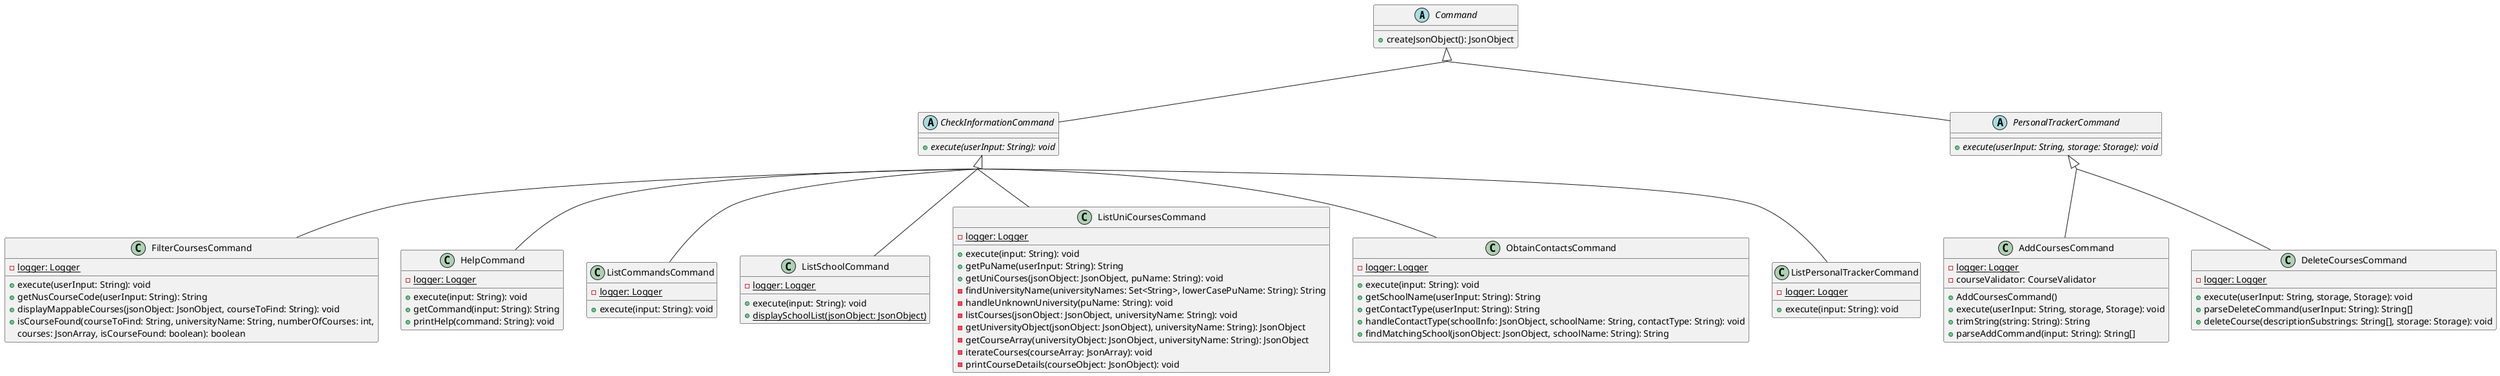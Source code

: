 @startuml
skinparam groupInheritance 2
abstract class Command {
    +createJsonObject(): JsonObject
}

abstract class CheckInformationCommand extends Command {
    +execute(userInput: String): void {abstract}
}

class FilterCoursesCommand extends CheckInformationCommand {
    -logger: Logger {static}
    +execute(userInput: String): void
    +getNusCourseCode(userInput: String): String
    +displayMappableCourses(jsonObject: JsonObject, courseToFind: String): void
    +isCourseFound(courseToFind: String, universityName: String, numberOfCourses: int,
         courses: JsonArray, isCourseFound: boolean): boolean
}

class HelpCommand extends CheckInformationCommand {
    -logger: Logger {static}
    +execute(input: String): void
    +getCommand(input: String): String
    +printHelp(command: String): void
}

class ListCommandsCommand extends CheckInformationCommand {
    -logger: Logger {static}
    +execute(input: String): void
}

class ListSchoolCommand extends CheckInformationCommand {
    -logger: Logger {static}
    +execute(input: String): void
    +displaySchoolList(jsonObject: JsonObject) {static}
}

class ListUniCoursesCommand extends CheckInformationCommand {
    -logger: Logger {static}
    +execute(input: String): void
    +getPuName(userInput: String): String
    +getUniCourses(jsonObject: JsonObject, puName: String): void
    -findUniversityName(universityNames: Set<String>, lowerCasePuName: String): String
    -handleUnknownUniversity(puName: String): void
    -listCourses(jsonObject: JsonObject, universityName: String): void
    -getUniversityObject(jsonObject: JsonObject), universityName: String): JsonObject
    -getCourseArray(universityObject: JsonObject, universityName: String): JsonObject
    -iterateCourses(courseArray: JsonArray): void
    -printCourseDetails(courseObject: JsonObject): void
}

class ObtainContactsCommand extends CheckInformationCommand {
    -logger: Logger {static}
    +execute(input: String): void
    +getSchoolName(userInput: String): String
    +getContactType(userInput: String): String
    +handleContactType(schoolInfo: JsonObject, schoolName: String, contactType: String): void
    +findMatchingSchool(jsonObject: JsonObject, schoolName: String): String
}

abstract class PersonalTrackerCommand extends Command {
    +execute(userInput: String, storage: Storage): void {abstract}
}

class AddCoursesCommand extends PersonalTrackerCommand {
    -logger: Logger {static}
    -courseValidator: CourseValidator
    +AddCoursesCommand()
    +execute(userInput: String, storage, Storage): void
    +trimString(string: String): String
    +parseAddCommand(input: String): String[]
}

class DeleteCoursesCommand extends PersonalTrackerCommand {
    -logger: Logger {static}
    +execute(userInput: String, storage, Storage): void
    +parseDeleteCommand(userInput: String): String[]
    +deleteCourse(descriptionSubstrings: String[], storage: Storage): void
}

class ListPersonalTrackerCommand extends CheckInformationCommand {
    -logger: Logger {static}
    +execute(input: String): void
}

@enduml
